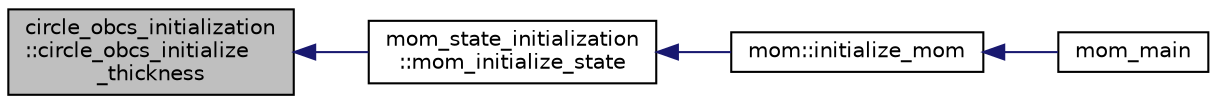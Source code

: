 digraph "circle_obcs_initialization::circle_obcs_initialize_thickness"
{
 // INTERACTIVE_SVG=YES
  edge [fontname="Helvetica",fontsize="10",labelfontname="Helvetica",labelfontsize="10"];
  node [fontname="Helvetica",fontsize="10",shape=record];
  rankdir="LR";
  Node3 [label="circle_obcs_initialization\l::circle_obcs_initialize\l_thickness",height=0.2,width=0.4,color="black", fillcolor="grey75", style="filled", fontcolor="black"];
  Node3 -> Node4 [dir="back",color="midnightblue",fontsize="10",style="solid",fontname="Helvetica"];
  Node4 [label="mom_state_initialization\l::mom_initialize_state",height=0.2,width=0.4,color="black", fillcolor="white", style="filled",URL="$namespacemom__state__initialization.html#af4e854627c6572332ba3fd895f169321"];
  Node4 -> Node5 [dir="back",color="midnightblue",fontsize="10",style="solid",fontname="Helvetica"];
  Node5 [label="mom::initialize_mom",height=0.2,width=0.4,color="black", fillcolor="white", style="filled",URL="$namespacemom.html#a0be2869fef30e1e0604facfe1b41555d",tooltip="This subroutine initializes MOM. "];
  Node5 -> Node6 [dir="back",color="midnightblue",fontsize="10",style="solid",fontname="Helvetica"];
  Node6 [label="mom_main",height=0.2,width=0.4,color="black", fillcolor="white", style="filled",URL="$MOM__driver_8F90.html#a08fffeb2d8e8acbf9ed4609be6d258c6"];
}
